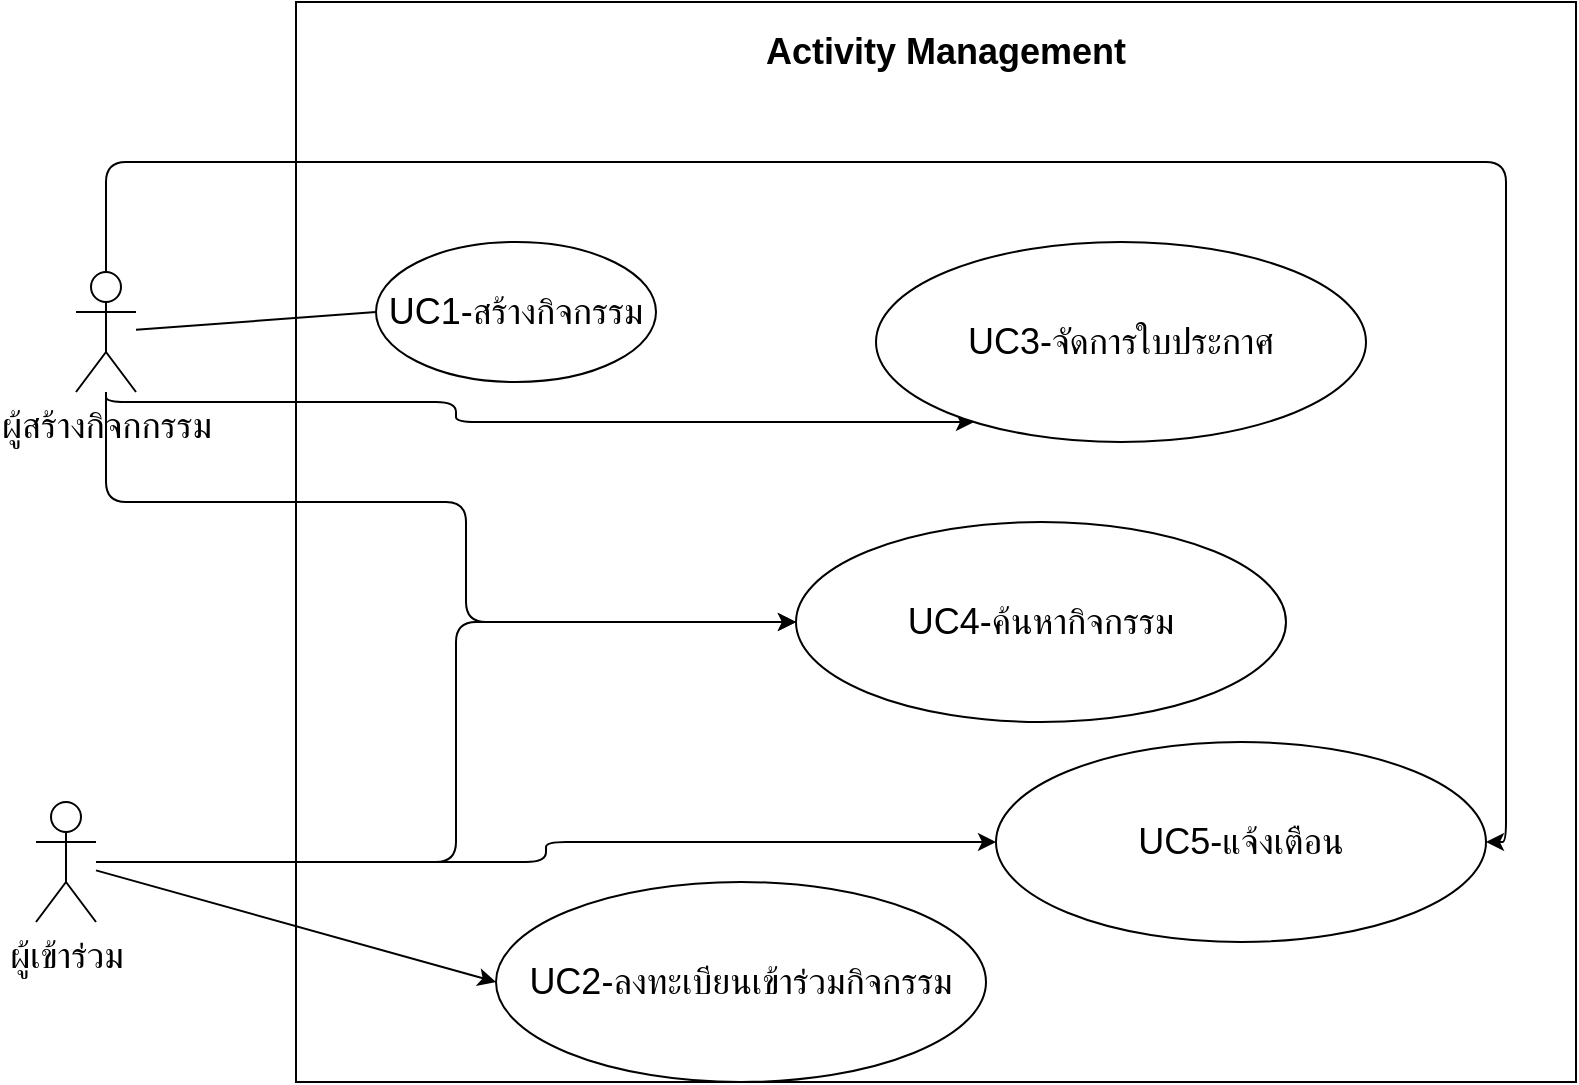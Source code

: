 <mxfile>
    <diagram id="imsPdXM-tV43_ibt_KeM" name="Page-1">
        <mxGraphModel dx="893" dy="427" grid="1" gridSize="10" guides="1" tooltips="1" connect="1" arrows="1" fold="1" page="1" pageScale="1" pageWidth="850" pageHeight="1100" math="0" shadow="0">
            <root>
                <mxCell id="0"/>
                <mxCell id="1" parent="0"/>
                <mxCell id="3" value="" style="rounded=0;whiteSpace=wrap;html=1;" parent="1" vertex="1">
                    <mxGeometry x="160" y="20" width="640" height="540" as="geometry"/>
                </mxCell>
                <mxCell id="4" value="Activity Management" style="text;html=1;strokeColor=none;fillColor=none;align=center;verticalAlign=middle;whiteSpace=wrap;rounded=0;fontSize=18;fontStyle=1" parent="1" vertex="1">
                    <mxGeometry x="380" y="30" width="210" height="30" as="geometry"/>
                </mxCell>
                <mxCell id="12" style="edgeStyle=none;html=1;entryX=0;entryY=0.5;entryDx=0;entryDy=0;fontSize=18;endArrow=none;endFill=0;" parent="1" source="5" target="11" edge="1">
                    <mxGeometry relative="1" as="geometry"/>
                </mxCell>
                <mxCell id="16" style="edgeStyle=orthogonalEdgeStyle;html=1;" edge="1" parent="1" source="5" target="15">
                    <mxGeometry relative="1" as="geometry">
                        <Array as="points">
                            <mxPoint x="65" y="220"/>
                            <mxPoint x="240" y="220"/>
                            <mxPoint x="240" y="230"/>
                        </Array>
                    </mxGeometry>
                </mxCell>
                <mxCell id="18" style="edgeStyle=orthogonalEdgeStyle;html=1;entryX=0;entryY=0.5;entryDx=0;entryDy=0;" edge="1" parent="1" source="5" target="17">
                    <mxGeometry relative="1" as="geometry">
                        <Array as="points">
                            <mxPoint x="65" y="270"/>
                            <mxPoint x="245" y="270"/>
                            <mxPoint x="245" y="330"/>
                        </Array>
                    </mxGeometry>
                </mxCell>
                <mxCell id="22" style="edgeStyle=orthogonalEdgeStyle;html=1;entryX=1;entryY=0.5;entryDx=0;entryDy=0;" edge="1" parent="1" source="5" target="20">
                    <mxGeometry relative="1" as="geometry">
                        <Array as="points">
                            <mxPoint x="65" y="100"/>
                            <mxPoint x="765" y="100"/>
                            <mxPoint x="765" y="440"/>
                        </Array>
                    </mxGeometry>
                </mxCell>
                <mxCell id="5" value="ผู้สร้างกิจกกรรม" style="shape=umlActor;verticalLabelPosition=bottom;verticalAlign=top;html=1;outlineConnect=0;fontSize=18;" parent="1" vertex="1">
                    <mxGeometry x="50" y="155" width="30" height="60" as="geometry"/>
                </mxCell>
                <mxCell id="14" style="edgeStyle=none;html=1;entryX=0;entryY=0.5;entryDx=0;entryDy=0;" edge="1" parent="1" source="7" target="13">
                    <mxGeometry relative="1" as="geometry"/>
                </mxCell>
                <mxCell id="19" style="edgeStyle=orthogonalEdgeStyle;html=1;" edge="1" parent="1" source="7">
                    <mxGeometry relative="1" as="geometry">
                        <mxPoint x="410" y="330" as="targetPoint"/>
                        <Array as="points">
                            <mxPoint x="240" y="450"/>
                            <mxPoint x="240" y="330"/>
                        </Array>
                    </mxGeometry>
                </mxCell>
                <mxCell id="21" style="edgeStyle=orthogonalEdgeStyle;html=1;" edge="1" parent="1" source="7" target="20">
                    <mxGeometry relative="1" as="geometry"/>
                </mxCell>
                <mxCell id="7" value="ผู้เข้าร่วม" style="shape=umlActor;verticalLabelPosition=bottom;verticalAlign=top;html=1;outlineConnect=0;fontSize=18;" parent="1" vertex="1">
                    <mxGeometry x="30" y="420" width="30" height="60" as="geometry"/>
                </mxCell>
                <mxCell id="11" value="UC1-สร้างกิจกรรม" style="ellipse;whiteSpace=wrap;html=1;fontSize=18;" parent="1" vertex="1">
                    <mxGeometry x="200" y="140" width="140" height="70" as="geometry"/>
                </mxCell>
                <mxCell id="13" value="UC2-ลงทะเบียนเข้าร่วมกิจกรรม&lt;span style=&quot;color: rgba(0, 0, 0, 0); font-family: monospace; font-size: 0px; text-align: start;&quot;&gt;%3CmxGraphModel%3E%3Croot%3E%3CmxCell%20id%3D%220%22%2F%3E%3CmxCell%20id%3D%221%22%20parent%3D%220%22%2F%3E%3CmxCell%20id%3D%222%22%20value%3D%22UC1-%E0%B8%AA%E0%B8%A3%E0%B9%89%E0%B8%B2%E0%B8%87%E0%B8%81%E0%B8%B4%E0%B8%88%E0%B8%81%E0%B8%A3%E0%B8%A3%E0%B8%A1%22%20style%3D%22ellipse%3BwhiteSpace%3Dwrap%3Bhtml%3D1%3BfontSize%3D18%3B%22%20vertex%3D%221%22%20parent%3D%221%22%3E%3CmxGeometry%20x%3D%22270%22%20y%3D%22150%22%20width%3D%22140%22%20height%3D%2270%22%20as%3D%22geometry%22%2F%3E%3C%2FmxCell%3E%3C%2Froot%3E%3C%2FmxGraphModel%3E]'&lt;/span&gt;" style="ellipse;whiteSpace=wrap;html=1;fontSize=18;" vertex="1" parent="1">
                    <mxGeometry x="260" y="460" width="245" height="100" as="geometry"/>
                </mxCell>
                <mxCell id="15" value="UC3-จัดการใบประกาศ&lt;span style=&quot;color: rgba(0, 0, 0, 0); font-family: monospace; font-size: 0px; text-align: start;&quot;&gt;%3CmxGraphModel%3E%3Croot%3E%3CmxCell%20id%3D%220%22%2F%3E%3CmxCell%20id%3D%221%22%20parent%3D%220%22%2F%3E%3CmxCell%20id%3D%222%22%20value%3D%22UC1-%E0%B8%AA%E0%B8%A3%E0%B9%89%E0%B8%B2%E0%B8%87%E0%B8%81%E0%B8%B4%E0%B8%88%E0%B8%81%E0%B8%A3%E0%B8%A3%E0%B8%A1%22%20style%3D%22ellipse%3BwhiteSpace%3Dwrap%3Bhtml%3D1%3BfontSize%3D18%3B%22%20vertex%3D%221%22%20parent%3D%221%22%3E%3CmxGeometry%20x%3D%22270%22%20y%3D%22150%22%20width%3D%22140%22%20height%3D%2270%22%20as%3D%22geometry%22%2F%3E%3C%2FmxCell%3E%3C%2Froot%3E%3C%2FmxGraphModel%3E]'&lt;/span&gt;" style="ellipse;whiteSpace=wrap;html=1;fontSize=18;" vertex="1" parent="1">
                    <mxGeometry x="450" y="140" width="245" height="100" as="geometry"/>
                </mxCell>
                <mxCell id="17" value="UC4-ค้นหากิจกรรม&lt;span style=&quot;color: rgba(0, 0, 0, 0); font-family: monospace; font-size: 0px; text-align: start;&quot;&gt;3CmxGraphModel%3E%3Croot%3E%3CmxCell%20id%3D%220%22%2F%3E%3CmxCell%20id%3D%221%22%20parent%3D%220%22%2F%3E%3CmxCell%20id%3D%222%22%20value%3D%22UC1-%E0%B8%AA%E0%B8%A3%E0%B9%89%E0%B8%B2%E0%B8%87%E0%B8%81%E0%B8%B4%E0%B8%88%E0%B8%81%E0%B8%A3%E0%B8%A3%E0%B8%A1%22%20style%3D%22ellipse%3BwhiteSpace%3Dwrap%3Bhtml%3D1%3BfontSize%3D18%3B%22%20vertex%3D%221%22%20parent%3D%221%22%3E%3CmxGeometry%20x%3D%22270%22%20y%3D%22150%22%20width%3D%22140%22%20height%3D%2270%22%20as%3D%22geometry%22%2F%3E%3C%2FmxCell%3E%3C%2Froot%3E%3C%2FmxGraphModel%3E]'&lt;/span&gt;" style="ellipse;whiteSpace=wrap;html=1;fontSize=18;" vertex="1" parent="1">
                    <mxGeometry x="410" y="280" width="245" height="100" as="geometry"/>
                </mxCell>
                <mxCell id="20" value="UC5-แจ้งเตือน&lt;span style=&quot;color: rgba(0, 0, 0, 0); font-family: monospace; font-size: 0px; text-align: start;&quot;&gt;3CmxGraphModel%3E%3Croot%3E%3CmxCell%20id%3D%220%22%2F%3E%3CmxCell%20id%3D%221%22%20parent%3D%220%22%2F%3E%3CmxCell%20id%3D%222%22%20value%3D%22UC1-%E0%B8%AA%E0%B8%A3%E0%B9%89%E0%B8%B2%E0%B8%87%E0%B8%81%E0%B8%B4%E0%B8%88%E0%B8%81%E0%B8%A3%E0%B8%A3%E0%B8%A1%22%20style%3D%22ellipse%3BwhiteSpace%3Dwrap%3Bhtml%3D1%3BfontSize%3D18%3B%22%20vertex%3D%221%22%20parent%3D%221%22%3E%3CmxGeometry%20x%3D%22270%22%20y%3D%22150%22%20width%3D%22140%22%20height%3D%2270%22%20as%3D%22geometry%22%2F%3E%3C%2FmxCell%3E%3C%2Froot%3E%3C%2FmxGraphModel%3E]'&lt;/span&gt;" style="ellipse;whiteSpace=wrap;html=1;fontSize=18;" vertex="1" parent="1">
                    <mxGeometry x="510" y="390" width="245" height="100" as="geometry"/>
                </mxCell>
            </root>
        </mxGraphModel>
    </diagram>
</mxfile>